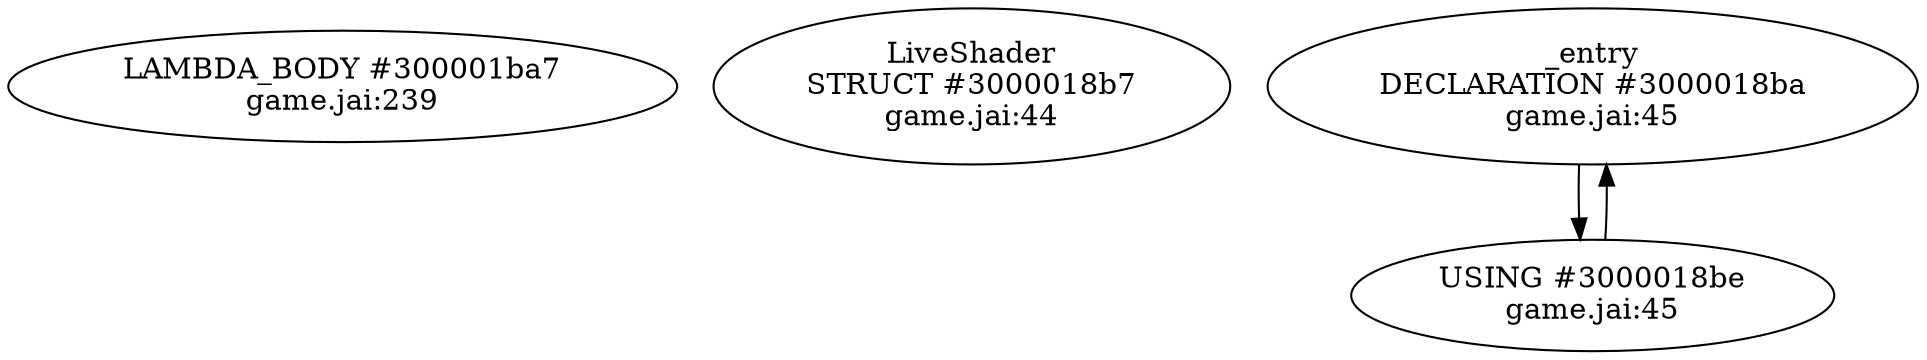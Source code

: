 digraph {

    s12884908967 [label="LAMBDA_BODY #300001ba7\ngame.jai:239",shape=ellipse]
    s12884908215 [label="LiveShader\nSTRUCT #3000018b7\ngame.jai:44",shape=ellipse]
    s12884908215 [label="LiveShader\nSTRUCT #3000018b7\ngame.jai:44",shape=ellipse]
    s12884908218 [label="_entry\nDECLARATION #3000018ba\ngame.jai:45",shape=ellipse]
    s12884908222 [label="USING #3000018be\ngame.jai:45",shape=ellipse]

    s12884908218 -> s12884908222;
    s12884908222 -> s12884908218;
}
